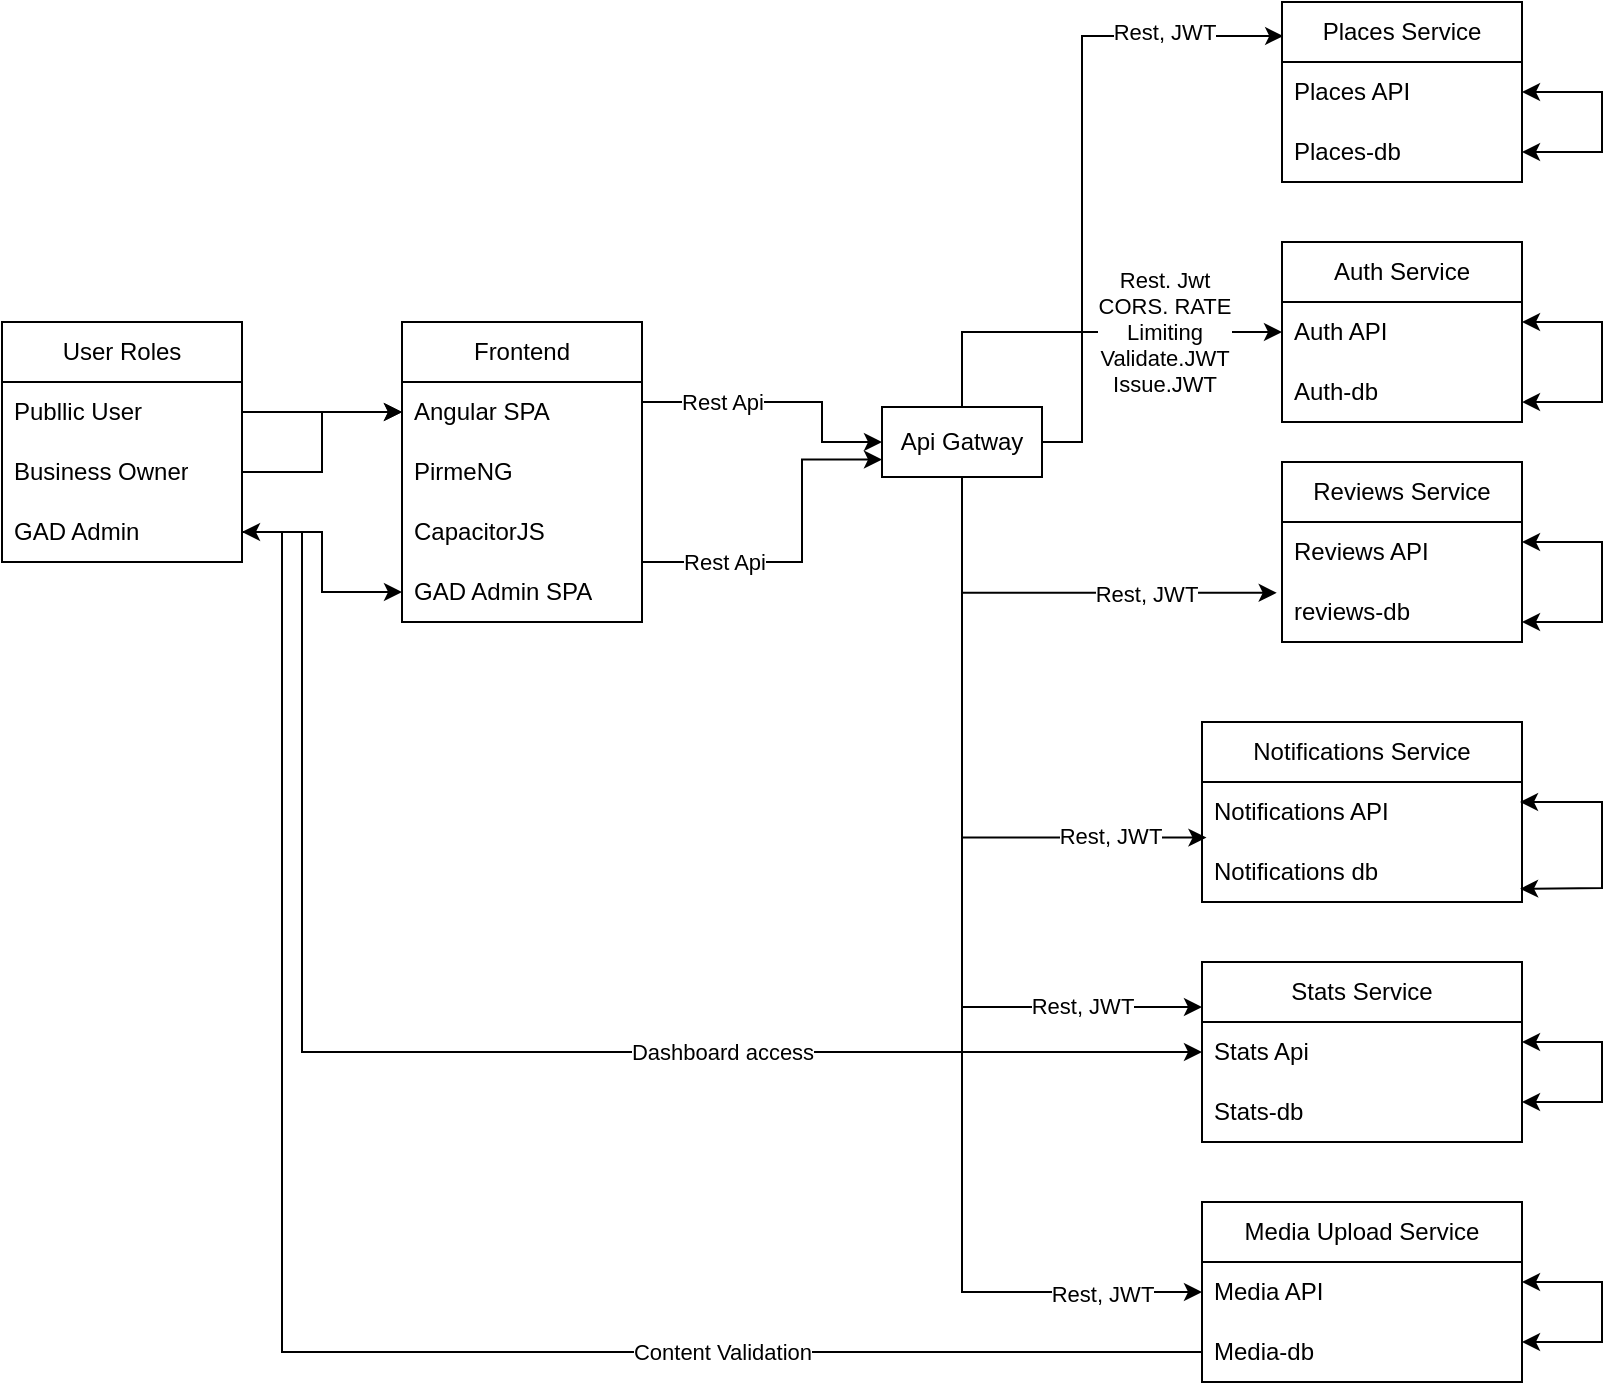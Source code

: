 <mxfile version="27.1.6">
  <diagram name="Página-1" id="k175qqiLyVMDKXkA14Nx">
    <mxGraphModel grid="1" page="1" gridSize="10" guides="1" tooltips="1" connect="1" arrows="1" fold="1" pageScale="1" pageWidth="827" pageHeight="1169" math="0" shadow="0">
      <root>
        <mxCell id="0" />
        <mxCell id="1" parent="0" />
        <mxCell id="O244O9IlxRGurd2AFbgo-3" value="User Roles" style="swimlane;fontStyle=0;childLayout=stackLayout;horizontal=1;startSize=30;horizontalStack=0;resizeParent=1;resizeParentMax=0;resizeLast=0;collapsible=1;marginBottom=0;whiteSpace=wrap;html=1;" vertex="1" parent="1">
          <mxGeometry x="-800" y="200" width="120" height="120" as="geometry" />
        </mxCell>
        <mxCell id="O244O9IlxRGurd2AFbgo-4" value="Publlic User" style="text;strokeColor=none;fillColor=none;align=left;verticalAlign=middle;spacingLeft=4;spacingRight=4;overflow=hidden;points=[[0,0.5],[1,0.5]];portConstraint=eastwest;rotatable=0;whiteSpace=wrap;html=1;" vertex="1" parent="O244O9IlxRGurd2AFbgo-3">
          <mxGeometry y="30" width="120" height="30" as="geometry" />
        </mxCell>
        <mxCell id="O244O9IlxRGurd2AFbgo-5" value="Business Owner" style="text;strokeColor=none;fillColor=none;align=left;verticalAlign=middle;spacingLeft=4;spacingRight=4;overflow=hidden;points=[[0,0.5],[1,0.5]];portConstraint=eastwest;rotatable=0;whiteSpace=wrap;html=1;" vertex="1" parent="O244O9IlxRGurd2AFbgo-3">
          <mxGeometry y="60" width="120" height="30" as="geometry" />
        </mxCell>
        <mxCell id="O244O9IlxRGurd2AFbgo-6" value="GAD Admin" style="text;strokeColor=none;fillColor=none;align=left;verticalAlign=middle;spacingLeft=4;spacingRight=4;overflow=hidden;points=[[0,0.5],[1,0.5]];portConstraint=eastwest;rotatable=0;whiteSpace=wrap;html=1;" vertex="1" parent="O244O9IlxRGurd2AFbgo-3">
          <mxGeometry y="90" width="120" height="30" as="geometry" />
        </mxCell>
        <mxCell id="O244O9IlxRGurd2AFbgo-7" value="Frontend" style="swimlane;fontStyle=0;childLayout=stackLayout;horizontal=1;startSize=30;horizontalStack=0;resizeParent=1;resizeParentMax=0;resizeLast=0;collapsible=1;marginBottom=0;whiteSpace=wrap;html=1;" vertex="1" parent="1">
          <mxGeometry x="-600" y="200" width="120" height="150" as="geometry" />
        </mxCell>
        <mxCell id="O244O9IlxRGurd2AFbgo-8" value="Angular SPA" style="text;strokeColor=none;fillColor=none;align=left;verticalAlign=middle;spacingLeft=4;spacingRight=4;overflow=hidden;points=[[0,0.5],[1,0.5]];portConstraint=eastwest;rotatable=0;whiteSpace=wrap;html=1;" vertex="1" parent="O244O9IlxRGurd2AFbgo-7">
          <mxGeometry y="30" width="120" height="30" as="geometry" />
        </mxCell>
        <mxCell id="O244O9IlxRGurd2AFbgo-9" value="PirmeNG" style="text;strokeColor=none;fillColor=none;align=left;verticalAlign=middle;spacingLeft=4;spacingRight=4;overflow=hidden;points=[[0,0.5],[1,0.5]];portConstraint=eastwest;rotatable=0;whiteSpace=wrap;html=1;" vertex="1" parent="O244O9IlxRGurd2AFbgo-7">
          <mxGeometry y="60" width="120" height="30" as="geometry" />
        </mxCell>
        <mxCell id="O244O9IlxRGurd2AFbgo-10" value="CapacitorJS" style="text;strokeColor=none;fillColor=none;align=left;verticalAlign=middle;spacingLeft=4;spacingRight=4;overflow=hidden;points=[[0,0.5],[1,0.5]];portConstraint=eastwest;rotatable=0;whiteSpace=wrap;html=1;" vertex="1" parent="O244O9IlxRGurd2AFbgo-7">
          <mxGeometry y="90" width="120" height="30" as="geometry" />
        </mxCell>
        <mxCell id="O244O9IlxRGurd2AFbgo-11" value="GAD Admin SPA" style="text;strokeColor=none;fillColor=none;align=left;verticalAlign=middle;spacingLeft=4;spacingRight=4;overflow=hidden;points=[[0,0.5],[1,0.5]];portConstraint=eastwest;rotatable=0;whiteSpace=wrap;html=1;" vertex="1" parent="O244O9IlxRGurd2AFbgo-7">
          <mxGeometry y="120" width="120" height="30" as="geometry" />
        </mxCell>
        <mxCell id="O244O9IlxRGurd2AFbgo-12" value="Places Service" style="swimlane;fontStyle=0;childLayout=stackLayout;horizontal=1;startSize=30;horizontalStack=0;resizeParent=1;resizeParentMax=0;resizeLast=0;collapsible=1;marginBottom=0;whiteSpace=wrap;html=1;" vertex="1" parent="1">
          <mxGeometry x="-160" y="40" width="120" height="90" as="geometry" />
        </mxCell>
        <mxCell id="O244O9IlxRGurd2AFbgo-13" value="Places API" style="text;strokeColor=none;fillColor=none;align=left;verticalAlign=middle;spacingLeft=4;spacingRight=4;overflow=hidden;points=[[0,0.5],[1,0.5]];portConstraint=eastwest;rotatable=0;whiteSpace=wrap;html=1;" vertex="1" parent="O244O9IlxRGurd2AFbgo-12">
          <mxGeometry y="30" width="120" height="30" as="geometry" />
        </mxCell>
        <mxCell id="O244O9IlxRGurd2AFbgo-14" value="Places-db" style="text;strokeColor=none;fillColor=none;align=left;verticalAlign=middle;spacingLeft=4;spacingRight=4;overflow=hidden;points=[[0,0.5],[1,0.5]];portConstraint=eastwest;rotatable=0;whiteSpace=wrap;html=1;" vertex="1" parent="O244O9IlxRGurd2AFbgo-12">
          <mxGeometry y="60" width="120" height="30" as="geometry" />
        </mxCell>
        <mxCell id="O244O9IlxRGurd2AFbgo-96" value="" style="endArrow=classic;startArrow=classic;html=1;rounded=0;entryX=1;entryY=0.5;entryDx=0;entryDy=0;exitX=1;exitY=0.5;exitDx=0;exitDy=0;" edge="1" parent="O244O9IlxRGurd2AFbgo-12" source="O244O9IlxRGurd2AFbgo-13" target="O244O9IlxRGurd2AFbgo-14">
          <mxGeometry width="50" height="50" relative="1" as="geometry">
            <mxPoint x="-310" y="130" as="sourcePoint" />
            <mxPoint x="-260" y="80" as="targetPoint" />
            <Array as="points">
              <mxPoint x="160" y="45" />
              <mxPoint x="160" y="75" />
            </Array>
          </mxGeometry>
        </mxCell>
        <mxCell id="O244O9IlxRGurd2AFbgo-16" value="Auth Service" style="swimlane;fontStyle=0;childLayout=stackLayout;horizontal=1;startSize=30;horizontalStack=0;resizeParent=1;resizeParentMax=0;resizeLast=0;collapsible=1;marginBottom=0;whiteSpace=wrap;html=1;" vertex="1" parent="1">
          <mxGeometry x="-160" y="160" width="120" height="90" as="geometry" />
        </mxCell>
        <mxCell id="O244O9IlxRGurd2AFbgo-17" value="Auth API" style="text;strokeColor=none;fillColor=none;align=left;verticalAlign=middle;spacingLeft=4;spacingRight=4;overflow=hidden;points=[[0,0.5],[1,0.5]];portConstraint=eastwest;rotatable=0;whiteSpace=wrap;html=1;" vertex="1" parent="O244O9IlxRGurd2AFbgo-16">
          <mxGeometry y="30" width="120" height="30" as="geometry" />
        </mxCell>
        <mxCell id="O244O9IlxRGurd2AFbgo-18" value="Auth-db" style="text;strokeColor=none;fillColor=none;align=left;verticalAlign=middle;spacingLeft=4;spacingRight=4;overflow=hidden;points=[[0,0.5],[1,0.5]];portConstraint=eastwest;rotatable=0;whiteSpace=wrap;html=1;" vertex="1" parent="O244O9IlxRGurd2AFbgo-16">
          <mxGeometry y="60" width="120" height="30" as="geometry" />
        </mxCell>
        <mxCell id="O244O9IlxRGurd2AFbgo-19" value="Notifications Service" style="swimlane;fontStyle=0;childLayout=stackLayout;horizontal=1;startSize=30;horizontalStack=0;resizeParent=1;resizeParentMax=0;resizeLast=0;collapsible=1;marginBottom=0;whiteSpace=wrap;html=1;" vertex="1" parent="1">
          <mxGeometry x="-200" y="400" width="160" height="90" as="geometry" />
        </mxCell>
        <mxCell id="O244O9IlxRGurd2AFbgo-20" value="Notifications API" style="text;strokeColor=none;fillColor=none;align=left;verticalAlign=middle;spacingLeft=4;spacingRight=4;overflow=hidden;points=[[0,0.5],[1,0.5]];portConstraint=eastwest;rotatable=0;whiteSpace=wrap;html=1;" vertex="1" parent="O244O9IlxRGurd2AFbgo-19">
          <mxGeometry y="30" width="160" height="30" as="geometry" />
        </mxCell>
        <mxCell id="O244O9IlxRGurd2AFbgo-21" value="Notifications db" style="text;strokeColor=none;fillColor=none;align=left;verticalAlign=middle;spacingLeft=4;spacingRight=4;overflow=hidden;points=[[0,0.5],[1,0.5]];portConstraint=eastwest;rotatable=0;whiteSpace=wrap;html=1;" vertex="1" parent="O244O9IlxRGurd2AFbgo-19">
          <mxGeometry y="60" width="160" height="30" as="geometry" />
        </mxCell>
        <mxCell id="O244O9IlxRGurd2AFbgo-100" value="" style="endArrow=classic;startArrow=classic;html=1;rounded=0;entryX=0.994;entryY=0.78;entryDx=0;entryDy=0;entryPerimeter=0;" edge="1" parent="O244O9IlxRGurd2AFbgo-19" target="O244O9IlxRGurd2AFbgo-21">
          <mxGeometry width="50" height="50" relative="1" as="geometry">
            <mxPoint x="159" y="40" as="sourcePoint" />
            <mxPoint x="160" y="70" as="targetPoint" />
            <Array as="points">
              <mxPoint x="200" y="40" />
              <mxPoint x="200" y="83" />
            </Array>
          </mxGeometry>
        </mxCell>
        <mxCell id="O244O9IlxRGurd2AFbgo-22" value="Stats Service" style="swimlane;fontStyle=0;childLayout=stackLayout;horizontal=1;startSize=30;horizontalStack=0;resizeParent=1;resizeParentMax=0;resizeLast=0;collapsible=1;marginBottom=0;whiteSpace=wrap;html=1;" vertex="1" parent="1">
          <mxGeometry x="-200" y="520" width="160" height="90" as="geometry" />
        </mxCell>
        <mxCell id="O244O9IlxRGurd2AFbgo-23" value="Stats Api" style="text;strokeColor=none;fillColor=none;align=left;verticalAlign=middle;spacingLeft=4;spacingRight=4;overflow=hidden;points=[[0,0.5],[1,0.5]];portConstraint=eastwest;rotatable=0;whiteSpace=wrap;html=1;" vertex="1" parent="O244O9IlxRGurd2AFbgo-22">
          <mxGeometry y="30" width="160" height="30" as="geometry" />
        </mxCell>
        <mxCell id="O244O9IlxRGurd2AFbgo-24" value="Stats-db" style="text;strokeColor=none;fillColor=none;align=left;verticalAlign=middle;spacingLeft=4;spacingRight=4;overflow=hidden;points=[[0,0.5],[1,0.5]];portConstraint=eastwest;rotatable=0;whiteSpace=wrap;html=1;" vertex="1" parent="O244O9IlxRGurd2AFbgo-22">
          <mxGeometry y="60" width="160" height="30" as="geometry" />
        </mxCell>
        <mxCell id="O244O9IlxRGurd2AFbgo-25" value="Media Upload Service" style="swimlane;fontStyle=0;childLayout=stackLayout;horizontal=1;startSize=30;horizontalStack=0;resizeParent=1;resizeParentMax=0;resizeLast=0;collapsible=1;marginBottom=0;whiteSpace=wrap;html=1;" vertex="1" parent="1">
          <mxGeometry x="-200" y="640" width="160" height="90" as="geometry" />
        </mxCell>
        <mxCell id="O244O9IlxRGurd2AFbgo-26" value="Media API" style="text;strokeColor=none;fillColor=none;align=left;verticalAlign=middle;spacingLeft=4;spacingRight=4;overflow=hidden;points=[[0,0.5],[1,0.5]];portConstraint=eastwest;rotatable=0;whiteSpace=wrap;html=1;" vertex="1" parent="O244O9IlxRGurd2AFbgo-25">
          <mxGeometry y="30" width="160" height="30" as="geometry" />
        </mxCell>
        <mxCell id="O244O9IlxRGurd2AFbgo-27" value="Media-db" style="text;strokeColor=none;fillColor=none;align=left;verticalAlign=middle;spacingLeft=4;spacingRight=4;overflow=hidden;points=[[0,0.5],[1,0.5]];portConstraint=eastwest;rotatable=0;whiteSpace=wrap;html=1;" vertex="1" parent="O244O9IlxRGurd2AFbgo-25">
          <mxGeometry y="60" width="160" height="30" as="geometry" />
        </mxCell>
        <mxCell id="O244O9IlxRGurd2AFbgo-30" value="Reviews Service" style="swimlane;fontStyle=0;childLayout=stackLayout;horizontal=1;startSize=30;horizontalStack=0;resizeParent=1;resizeParentMax=0;resizeLast=0;collapsible=1;marginBottom=0;whiteSpace=wrap;html=1;" vertex="1" parent="1">
          <mxGeometry x="-160" y="270" width="120" height="90" as="geometry" />
        </mxCell>
        <mxCell id="O244O9IlxRGurd2AFbgo-31" value="Reviews API" style="text;strokeColor=none;fillColor=none;align=left;verticalAlign=middle;spacingLeft=4;spacingRight=4;overflow=hidden;points=[[0,0.5],[1,0.5]];portConstraint=eastwest;rotatable=0;whiteSpace=wrap;html=1;" vertex="1" parent="O244O9IlxRGurd2AFbgo-30">
          <mxGeometry y="30" width="120" height="30" as="geometry" />
        </mxCell>
        <mxCell id="O244O9IlxRGurd2AFbgo-32" value="reviews-db" style="text;strokeColor=none;fillColor=none;align=left;verticalAlign=middle;spacingLeft=4;spacingRight=4;overflow=hidden;points=[[0,0.5],[1,0.5]];portConstraint=eastwest;rotatable=0;whiteSpace=wrap;html=1;" vertex="1" parent="O244O9IlxRGurd2AFbgo-30">
          <mxGeometry y="60" width="120" height="30" as="geometry" />
        </mxCell>
        <mxCell id="O244O9IlxRGurd2AFbgo-55" style="edgeStyle=orthogonalEdgeStyle;rounded=0;orthogonalLoop=1;jettySize=auto;html=1;" edge="1" parent="1" source="O244O9IlxRGurd2AFbgo-27" target="O244O9IlxRGurd2AFbgo-6">
          <mxGeometry relative="1" as="geometry">
            <Array as="points">
              <mxPoint x="-660" y="715" />
              <mxPoint x="-660" y="305" />
            </Array>
          </mxGeometry>
        </mxCell>
        <mxCell id="O244O9IlxRGurd2AFbgo-57" value="Content Validation" style="edgeLabel;html=1;align=center;verticalAlign=middle;resizable=0;points=[];" vertex="1" connectable="0" parent="O244O9IlxRGurd2AFbgo-55">
          <mxGeometry x="-0.732" relative="1" as="geometry">
            <mxPoint x="-121" as="offset" />
          </mxGeometry>
        </mxCell>
        <mxCell id="O244O9IlxRGurd2AFbgo-58" style="edgeStyle=orthogonalEdgeStyle;rounded=0;orthogonalLoop=1;jettySize=auto;html=1;exitX=1;exitY=0.5;exitDx=0;exitDy=0;" edge="1" parent="1" source="O244O9IlxRGurd2AFbgo-6" target="O244O9IlxRGurd2AFbgo-11">
          <mxGeometry relative="1" as="geometry" />
        </mxCell>
        <mxCell id="O244O9IlxRGurd2AFbgo-59" style="edgeStyle=orthogonalEdgeStyle;rounded=0;orthogonalLoop=1;jettySize=auto;html=1;" edge="1" parent="1" source="O244O9IlxRGurd2AFbgo-6" target="O244O9IlxRGurd2AFbgo-23">
          <mxGeometry relative="1" as="geometry">
            <Array as="points">
              <mxPoint x="-650" y="305" />
              <mxPoint x="-650" y="565" />
            </Array>
          </mxGeometry>
        </mxCell>
        <mxCell id="O244O9IlxRGurd2AFbgo-60" value="Dashboard access" style="edgeLabel;html=1;align=center;verticalAlign=middle;resizable=0;points=[];" vertex="1" connectable="0" parent="O244O9IlxRGurd2AFbgo-59">
          <mxGeometry x="0.638" y="1" relative="1" as="geometry">
            <mxPoint x="-106" y="1" as="offset" />
          </mxGeometry>
        </mxCell>
        <mxCell id="O244O9IlxRGurd2AFbgo-61" style="edgeStyle=orthogonalEdgeStyle;rounded=0;orthogonalLoop=1;jettySize=auto;html=1;entryX=0;entryY=0.5;entryDx=0;entryDy=0;" edge="1" parent="1" source="O244O9IlxRGurd2AFbgo-5" target="O244O9IlxRGurd2AFbgo-8">
          <mxGeometry relative="1" as="geometry" />
        </mxCell>
        <mxCell id="O244O9IlxRGurd2AFbgo-62" style="edgeStyle=orthogonalEdgeStyle;rounded=0;orthogonalLoop=1;jettySize=auto;html=1;exitX=1;exitY=0.5;exitDx=0;exitDy=0;entryX=0;entryY=0.5;entryDx=0;entryDy=0;" edge="1" parent="1" source="O244O9IlxRGurd2AFbgo-4" target="O244O9IlxRGurd2AFbgo-8">
          <mxGeometry relative="1" as="geometry" />
        </mxCell>
        <mxCell id="O244O9IlxRGurd2AFbgo-75" style="edgeStyle=orthogonalEdgeStyle;rounded=0;orthogonalLoop=1;jettySize=auto;html=1;" edge="1" parent="1" source="O244O9IlxRGurd2AFbgo-64" target="O244O9IlxRGurd2AFbgo-17">
          <mxGeometry relative="1" as="geometry" />
        </mxCell>
        <mxCell id="O244O9IlxRGurd2AFbgo-76" value="Rest. Jwt&lt;div&gt;CORS. RATE&lt;/div&gt;&lt;div&gt;Limiting&lt;/div&gt;&lt;div&gt;Validate.JWT&lt;/div&gt;&lt;div&gt;Issue.JWT&lt;/div&gt;" style="edgeLabel;html=1;align=center;verticalAlign=middle;resizable=0;points=[];" vertex="1" connectable="0" parent="O244O9IlxRGurd2AFbgo-75">
          <mxGeometry x="0.33" y="-2" relative="1" as="geometry">
            <mxPoint x="7" y="-2" as="offset" />
          </mxGeometry>
        </mxCell>
        <mxCell id="O244O9IlxRGurd2AFbgo-78" style="edgeStyle=orthogonalEdgeStyle;rounded=0;orthogonalLoop=1;jettySize=auto;html=1;entryX=-0.022;entryY=0.18;entryDx=0;entryDy=0;entryPerimeter=0;" edge="1" parent="1" source="O244O9IlxRGurd2AFbgo-64" target="O244O9IlxRGurd2AFbgo-32">
          <mxGeometry relative="1" as="geometry" />
        </mxCell>
        <mxCell id="O244O9IlxRGurd2AFbgo-79" value="Rest, JWT" style="edgeLabel;html=1;align=center;verticalAlign=middle;resizable=0;points=[];" vertex="1" connectable="0" parent="O244O9IlxRGurd2AFbgo-78">
          <mxGeometry x="0.39" y="-3" relative="1" as="geometry">
            <mxPoint y="-3" as="offset" />
          </mxGeometry>
        </mxCell>
        <mxCell id="O244O9IlxRGurd2AFbgo-83" style="edgeStyle=orthogonalEdgeStyle;rounded=0;orthogonalLoop=1;jettySize=auto;html=1;exitX=0.5;exitY=1;exitDx=0;exitDy=0;entryX=0;entryY=0.25;entryDx=0;entryDy=0;" edge="1" parent="1" source="O244O9IlxRGurd2AFbgo-64" target="O244O9IlxRGurd2AFbgo-22">
          <mxGeometry relative="1" as="geometry" />
        </mxCell>
        <mxCell id="O244O9IlxRGurd2AFbgo-89" value="Rest, JWT" style="edgeLabel;html=1;align=center;verticalAlign=middle;resizable=0;points=[];" vertex="1" connectable="0" parent="O244O9IlxRGurd2AFbgo-83">
          <mxGeometry x="0.791" y="2" relative="1" as="geometry">
            <mxPoint x="-20" y="1" as="offset" />
          </mxGeometry>
        </mxCell>
        <mxCell id="O244O9IlxRGurd2AFbgo-84" style="edgeStyle=orthogonalEdgeStyle;rounded=0;orthogonalLoop=1;jettySize=auto;html=1;exitX=0.5;exitY=1;exitDx=0;exitDy=0;" edge="1" parent="1" source="O244O9IlxRGurd2AFbgo-64" target="O244O9IlxRGurd2AFbgo-26">
          <mxGeometry relative="1" as="geometry" />
        </mxCell>
        <mxCell id="O244O9IlxRGurd2AFbgo-93" value="Rest, JWT" style="edgeLabel;html=1;align=center;verticalAlign=middle;resizable=0;points=[];" vertex="1" connectable="0" parent="O244O9IlxRGurd2AFbgo-84">
          <mxGeometry x="0.81" y="-1" relative="1" as="geometry">
            <mxPoint as="offset" />
          </mxGeometry>
        </mxCell>
        <mxCell id="O244O9IlxRGurd2AFbgo-64" value="Api Gatway" style="rounded=0;whiteSpace=wrap;html=1;" vertex="1" parent="1">
          <mxGeometry x="-360" y="242.5" width="80" height="35" as="geometry" />
        </mxCell>
        <mxCell id="O244O9IlxRGurd2AFbgo-65" style="edgeStyle=orthogonalEdgeStyle;rounded=0;orthogonalLoop=1;jettySize=auto;html=1;entryX=0;entryY=0.5;entryDx=0;entryDy=0;" edge="1" parent="1" source="O244O9IlxRGurd2AFbgo-8" target="O244O9IlxRGurd2AFbgo-64">
          <mxGeometry relative="1" as="geometry">
            <Array as="points">
              <mxPoint x="-390" y="240" />
              <mxPoint x="-390" y="260" />
            </Array>
          </mxGeometry>
        </mxCell>
        <mxCell id="O244O9IlxRGurd2AFbgo-69" value="Rest Api" style="edgeLabel;html=1;align=center;verticalAlign=middle;resizable=0;points=[];" vertex="1" connectable="0" parent="O244O9IlxRGurd2AFbgo-65">
          <mxGeometry x="-0.431" relative="1" as="geometry">
            <mxPoint as="offset" />
          </mxGeometry>
        </mxCell>
        <mxCell id="O244O9IlxRGurd2AFbgo-66" style="edgeStyle=orthogonalEdgeStyle;rounded=0;orthogonalLoop=1;jettySize=auto;html=1;entryX=0;entryY=0.75;entryDx=0;entryDy=0;" edge="1" parent="1" source="O244O9IlxRGurd2AFbgo-11" target="O244O9IlxRGurd2AFbgo-64">
          <mxGeometry relative="1" as="geometry">
            <Array as="points">
              <mxPoint x="-400" y="320" />
              <mxPoint x="-400" y="269" />
            </Array>
          </mxGeometry>
        </mxCell>
        <mxCell id="O244O9IlxRGurd2AFbgo-72" value="Rest Api" style="edgeLabel;html=1;align=center;verticalAlign=middle;resizable=0;points=[];" vertex="1" connectable="0" parent="O244O9IlxRGurd2AFbgo-66">
          <mxGeometry x="-0.658" relative="1" as="geometry">
            <mxPoint x="11" as="offset" />
          </mxGeometry>
        </mxCell>
        <mxCell id="O244O9IlxRGurd2AFbgo-73" style="edgeStyle=orthogonalEdgeStyle;rounded=0;orthogonalLoop=1;jettySize=auto;html=1;entryX=0.005;entryY=0.189;entryDx=0;entryDy=0;entryPerimeter=0;" edge="1" parent="1" source="O244O9IlxRGurd2AFbgo-64" target="O244O9IlxRGurd2AFbgo-12">
          <mxGeometry relative="1" as="geometry">
            <Array as="points">
              <mxPoint x="-260" y="260" />
              <mxPoint x="-260" y="57" />
            </Array>
          </mxGeometry>
        </mxCell>
        <mxCell id="O244O9IlxRGurd2AFbgo-74" value="Rest, JWT" style="edgeLabel;html=1;align=center;verticalAlign=middle;resizable=0;points=[];" vertex="1" connectable="0" parent="O244O9IlxRGurd2AFbgo-73">
          <mxGeometry x="0.63" y="2" relative="1" as="geometry">
            <mxPoint as="offset" />
          </mxGeometry>
        </mxCell>
        <mxCell id="O244O9IlxRGurd2AFbgo-82" style="edgeStyle=orthogonalEdgeStyle;rounded=0;orthogonalLoop=1;jettySize=auto;html=1;entryX=0.014;entryY=-0.073;entryDx=0;entryDy=0;entryPerimeter=0;" edge="1" parent="1" source="O244O9IlxRGurd2AFbgo-64" target="O244O9IlxRGurd2AFbgo-21">
          <mxGeometry relative="1" as="geometry" />
        </mxCell>
        <mxCell id="O244O9IlxRGurd2AFbgo-86" value="Rest, JWT" style="edgeLabel;html=1;align=center;verticalAlign=middle;resizable=0;points=[];" vertex="1" connectable="0" parent="O244O9IlxRGurd2AFbgo-82">
          <mxGeometry x="0.68" y="1" relative="1" as="geometry">
            <mxPoint as="offset" />
          </mxGeometry>
        </mxCell>
        <mxCell id="O244O9IlxRGurd2AFbgo-98" value="" style="endArrow=classic;startArrow=classic;html=1;rounded=0;entryX=1;entryY=0.667;entryDx=0;entryDy=0;entryPerimeter=0;" edge="1" parent="1" target="O244O9IlxRGurd2AFbgo-18">
          <mxGeometry width="50" height="50" relative="1" as="geometry">
            <mxPoint x="-40" y="200" as="sourcePoint" />
            <mxPoint x="-30" y="240" as="targetPoint" />
            <Array as="points">
              <mxPoint y="200" />
              <mxPoint y="240" />
            </Array>
          </mxGeometry>
        </mxCell>
        <mxCell id="O244O9IlxRGurd2AFbgo-99" value="" style="endArrow=classic;startArrow=classic;html=1;rounded=0;entryX=1;entryY=0.5;entryDx=0;entryDy=0;exitX=1;exitY=0.5;exitDx=0;exitDy=0;" edge="1" parent="1">
          <mxGeometry width="50" height="50" relative="1" as="geometry">
            <mxPoint x="-40" y="560" as="sourcePoint" />
            <mxPoint x="-40" y="590" as="targetPoint" />
            <Array as="points">
              <mxPoint y="560" />
              <mxPoint y="590" />
            </Array>
          </mxGeometry>
        </mxCell>
        <mxCell id="O244O9IlxRGurd2AFbgo-103" value="" style="endArrow=classic;startArrow=classic;html=1;rounded=0;entryX=1;entryY=0.5;entryDx=0;entryDy=0;exitX=1;exitY=0.333;exitDx=0;exitDy=0;exitPerimeter=0;" edge="1" parent="1" source="O244O9IlxRGurd2AFbgo-31">
          <mxGeometry width="50" height="50" relative="1" as="geometry">
            <mxPoint x="-40" y="320" as="sourcePoint" />
            <mxPoint x="-40" y="350" as="targetPoint" />
            <Array as="points">
              <mxPoint y="310" />
              <mxPoint y="350" />
            </Array>
          </mxGeometry>
        </mxCell>
        <mxCell id="O244O9IlxRGurd2AFbgo-104" value="" style="endArrow=classic;startArrow=classic;html=1;rounded=0;entryX=1;entryY=0.5;entryDx=0;entryDy=0;exitX=1;exitY=0.5;exitDx=0;exitDy=0;" edge="1" parent="1">
          <mxGeometry width="50" height="50" relative="1" as="geometry">
            <mxPoint x="-40" y="680" as="sourcePoint" />
            <mxPoint x="-40" y="710" as="targetPoint" />
            <Array as="points">
              <mxPoint y="680" />
              <mxPoint y="710" />
            </Array>
          </mxGeometry>
        </mxCell>
      </root>
    </mxGraphModel>
  </diagram>
</mxfile>
